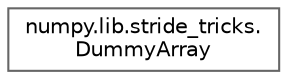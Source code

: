 digraph "Graphical Class Hierarchy"
{
 // LATEX_PDF_SIZE
  bgcolor="transparent";
  edge [fontname=Helvetica,fontsize=10,labelfontname=Helvetica,labelfontsize=10];
  node [fontname=Helvetica,fontsize=10,shape=box,height=0.2,width=0.4];
  rankdir="LR";
  Node0 [id="Node000000",label="numpy.lib.stride_tricks.\lDummyArray",height=0.2,width=0.4,color="grey40", fillcolor="white", style="filled",URL="$db/d12/classnumpy_1_1lib_1_1stride__tricks_1_1DummyArray.html",tooltip=" "];
}
